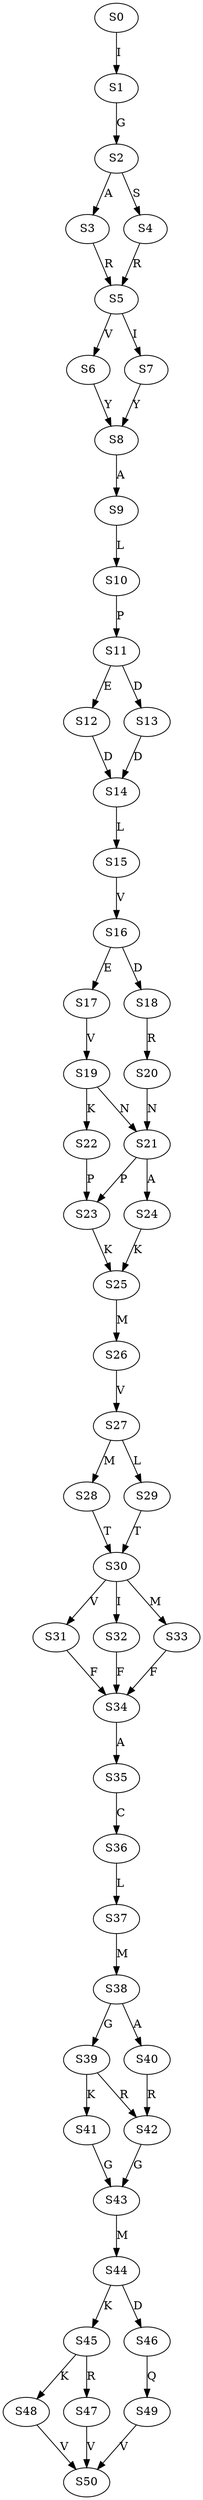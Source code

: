 strict digraph  {
	S0 -> S1 [ label = I ];
	S1 -> S2 [ label = G ];
	S2 -> S3 [ label = A ];
	S2 -> S4 [ label = S ];
	S3 -> S5 [ label = R ];
	S4 -> S5 [ label = R ];
	S5 -> S6 [ label = V ];
	S5 -> S7 [ label = I ];
	S6 -> S8 [ label = Y ];
	S7 -> S8 [ label = Y ];
	S8 -> S9 [ label = A ];
	S9 -> S10 [ label = L ];
	S10 -> S11 [ label = P ];
	S11 -> S12 [ label = E ];
	S11 -> S13 [ label = D ];
	S12 -> S14 [ label = D ];
	S13 -> S14 [ label = D ];
	S14 -> S15 [ label = L ];
	S15 -> S16 [ label = V ];
	S16 -> S17 [ label = E ];
	S16 -> S18 [ label = D ];
	S17 -> S19 [ label = V ];
	S18 -> S20 [ label = R ];
	S19 -> S21 [ label = N ];
	S19 -> S22 [ label = K ];
	S20 -> S21 [ label = N ];
	S21 -> S23 [ label = P ];
	S21 -> S24 [ label = A ];
	S22 -> S23 [ label = P ];
	S23 -> S25 [ label = K ];
	S24 -> S25 [ label = K ];
	S25 -> S26 [ label = M ];
	S26 -> S27 [ label = V ];
	S27 -> S28 [ label = M ];
	S27 -> S29 [ label = L ];
	S28 -> S30 [ label = T ];
	S29 -> S30 [ label = T ];
	S30 -> S31 [ label = V ];
	S30 -> S32 [ label = I ];
	S30 -> S33 [ label = M ];
	S31 -> S34 [ label = F ];
	S32 -> S34 [ label = F ];
	S33 -> S34 [ label = F ];
	S34 -> S35 [ label = A ];
	S35 -> S36 [ label = C ];
	S36 -> S37 [ label = L ];
	S37 -> S38 [ label = M ];
	S38 -> S39 [ label = G ];
	S38 -> S40 [ label = A ];
	S39 -> S41 [ label = K ];
	S39 -> S42 [ label = R ];
	S40 -> S42 [ label = R ];
	S41 -> S43 [ label = G ];
	S42 -> S43 [ label = G ];
	S43 -> S44 [ label = M ];
	S44 -> S45 [ label = K ];
	S44 -> S46 [ label = D ];
	S45 -> S47 [ label = R ];
	S45 -> S48 [ label = K ];
	S46 -> S49 [ label = Q ];
	S47 -> S50 [ label = V ];
	S48 -> S50 [ label = V ];
	S49 -> S50 [ label = V ];
}
